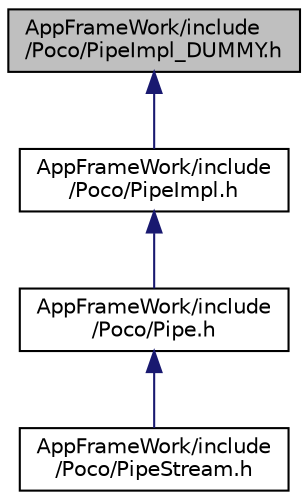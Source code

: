 digraph "AppFrameWork/include/Poco/PipeImpl_DUMMY.h"
{
 // LATEX_PDF_SIZE
  edge [fontname="Helvetica",fontsize="10",labelfontname="Helvetica",labelfontsize="10"];
  node [fontname="Helvetica",fontsize="10",shape=record];
  Node1 [label="AppFrameWork/include\l/Poco/PipeImpl_DUMMY.h",height=0.2,width=0.4,color="black", fillcolor="grey75", style="filled", fontcolor="black",tooltip=" "];
  Node1 -> Node2 [dir="back",color="midnightblue",fontsize="10",style="solid",fontname="Helvetica"];
  Node2 [label="AppFrameWork/include\l/Poco/PipeImpl.h",height=0.2,width=0.4,color="black", fillcolor="white", style="filled",URL="$PipeImpl_8h.html",tooltip=" "];
  Node2 -> Node3 [dir="back",color="midnightblue",fontsize="10",style="solid",fontname="Helvetica"];
  Node3 [label="AppFrameWork/include\l/Poco/Pipe.h",height=0.2,width=0.4,color="black", fillcolor="white", style="filled",URL="$Pipe_8h.html",tooltip=" "];
  Node3 -> Node4 [dir="back",color="midnightblue",fontsize="10",style="solid",fontname="Helvetica"];
  Node4 [label="AppFrameWork/include\l/Poco/PipeStream.h",height=0.2,width=0.4,color="black", fillcolor="white", style="filled",URL="$PipeStream_8h.html",tooltip=" "];
}
